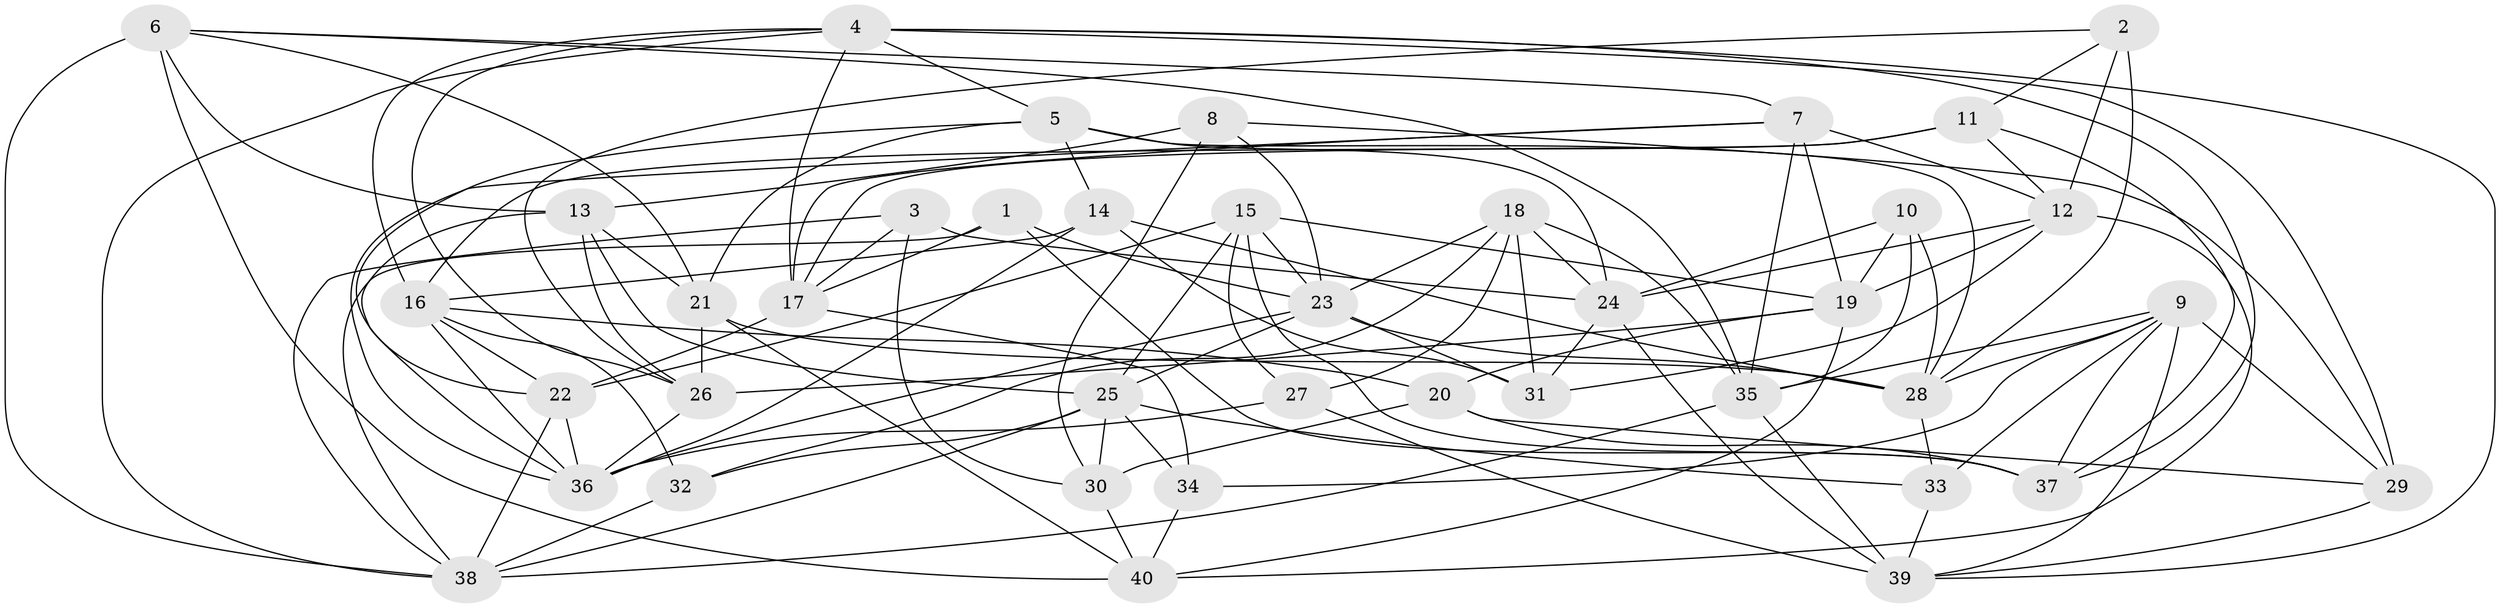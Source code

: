 // original degree distribution, {4: 1.0}
// Generated by graph-tools (version 1.1) at 2025/38/03/04/25 23:38:04]
// undirected, 40 vertices, 118 edges
graph export_dot {
  node [color=gray90,style=filled];
  1;
  2;
  3;
  4;
  5;
  6;
  7;
  8;
  9;
  10;
  11;
  12;
  13;
  14;
  15;
  16;
  17;
  18;
  19;
  20;
  21;
  22;
  23;
  24;
  25;
  26;
  27;
  28;
  29;
  30;
  31;
  32;
  33;
  34;
  35;
  36;
  37;
  38;
  39;
  40;
  1 -- 17 [weight=1.0];
  1 -- 23 [weight=1.0];
  1 -- 37 [weight=1.0];
  1 -- 38 [weight=1.0];
  2 -- 11 [weight=1.0];
  2 -- 12 [weight=1.0];
  2 -- 26 [weight=1.0];
  2 -- 28 [weight=1.0];
  3 -- 17 [weight=1.0];
  3 -- 24 [weight=2.0];
  3 -- 30 [weight=1.0];
  3 -- 38 [weight=2.0];
  4 -- 5 [weight=1.0];
  4 -- 16 [weight=1.0];
  4 -- 17 [weight=1.0];
  4 -- 26 [weight=1.0];
  4 -- 29 [weight=1.0];
  4 -- 37 [weight=1.0];
  4 -- 38 [weight=1.0];
  4 -- 39 [weight=1.0];
  5 -- 14 [weight=1.0];
  5 -- 21 [weight=1.0];
  5 -- 22 [weight=1.0];
  5 -- 24 [weight=1.0];
  5 -- 28 [weight=1.0];
  6 -- 7 [weight=1.0];
  6 -- 13 [weight=1.0];
  6 -- 21 [weight=1.0];
  6 -- 35 [weight=1.0];
  6 -- 38 [weight=1.0];
  6 -- 40 [weight=1.0];
  7 -- 12 [weight=1.0];
  7 -- 17 [weight=1.0];
  7 -- 19 [weight=1.0];
  7 -- 35 [weight=1.0];
  7 -- 36 [weight=1.0];
  8 -- 13 [weight=1.0];
  8 -- 23 [weight=1.0];
  8 -- 29 [weight=1.0];
  8 -- 30 [weight=1.0];
  9 -- 28 [weight=1.0];
  9 -- 29 [weight=1.0];
  9 -- 33 [weight=1.0];
  9 -- 34 [weight=2.0];
  9 -- 35 [weight=1.0];
  9 -- 37 [weight=1.0];
  9 -- 39 [weight=1.0];
  10 -- 19 [weight=1.0];
  10 -- 24 [weight=1.0];
  10 -- 28 [weight=1.0];
  10 -- 35 [weight=1.0];
  11 -- 12 [weight=1.0];
  11 -- 16 [weight=2.0];
  11 -- 17 [weight=1.0];
  11 -- 37 [weight=1.0];
  12 -- 19 [weight=2.0];
  12 -- 24 [weight=1.0];
  12 -- 31 [weight=1.0];
  12 -- 40 [weight=1.0];
  13 -- 21 [weight=1.0];
  13 -- 25 [weight=1.0];
  13 -- 26 [weight=1.0];
  13 -- 36 [weight=1.0];
  14 -- 16 [weight=1.0];
  14 -- 28 [weight=1.0];
  14 -- 31 [weight=2.0];
  14 -- 36 [weight=1.0];
  15 -- 19 [weight=1.0];
  15 -- 22 [weight=1.0];
  15 -- 23 [weight=1.0];
  15 -- 25 [weight=1.0];
  15 -- 27 [weight=1.0];
  15 -- 37 [weight=1.0];
  16 -- 20 [weight=2.0];
  16 -- 22 [weight=1.0];
  16 -- 32 [weight=1.0];
  16 -- 36 [weight=2.0];
  17 -- 22 [weight=1.0];
  17 -- 34 [weight=2.0];
  18 -- 23 [weight=1.0];
  18 -- 24 [weight=1.0];
  18 -- 27 [weight=1.0];
  18 -- 31 [weight=1.0];
  18 -- 32 [weight=1.0];
  18 -- 35 [weight=1.0];
  19 -- 20 [weight=1.0];
  19 -- 26 [weight=1.0];
  19 -- 40 [weight=1.0];
  20 -- 29 [weight=1.0];
  20 -- 30 [weight=1.0];
  20 -- 37 [weight=1.0];
  21 -- 26 [weight=1.0];
  21 -- 28 [weight=1.0];
  21 -- 40 [weight=1.0];
  22 -- 36 [weight=1.0];
  22 -- 38 [weight=1.0];
  23 -- 25 [weight=1.0];
  23 -- 28 [weight=1.0];
  23 -- 31 [weight=1.0];
  23 -- 36 [weight=1.0];
  24 -- 31 [weight=1.0];
  24 -- 39 [weight=1.0];
  25 -- 30 [weight=2.0];
  25 -- 32 [weight=1.0];
  25 -- 33 [weight=1.0];
  25 -- 34 [weight=1.0];
  25 -- 38 [weight=2.0];
  26 -- 36 [weight=1.0];
  27 -- 36 [weight=2.0];
  27 -- 39 [weight=2.0];
  28 -- 33 [weight=1.0];
  29 -- 39 [weight=2.0];
  30 -- 40 [weight=1.0];
  32 -- 38 [weight=1.0];
  33 -- 39 [weight=1.0];
  34 -- 40 [weight=1.0];
  35 -- 38 [weight=1.0];
  35 -- 39 [weight=2.0];
}
